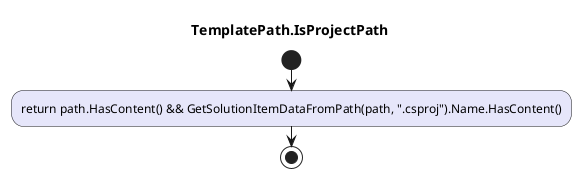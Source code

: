 @startuml TemplatePath.IsProjectPath
title TemplatePath.IsProjectPath
start
#Lavender:return path.HasContent() && GetSolutionItemDataFromPath(path, ".csproj").Name.HasContent();
stop
@enduml
